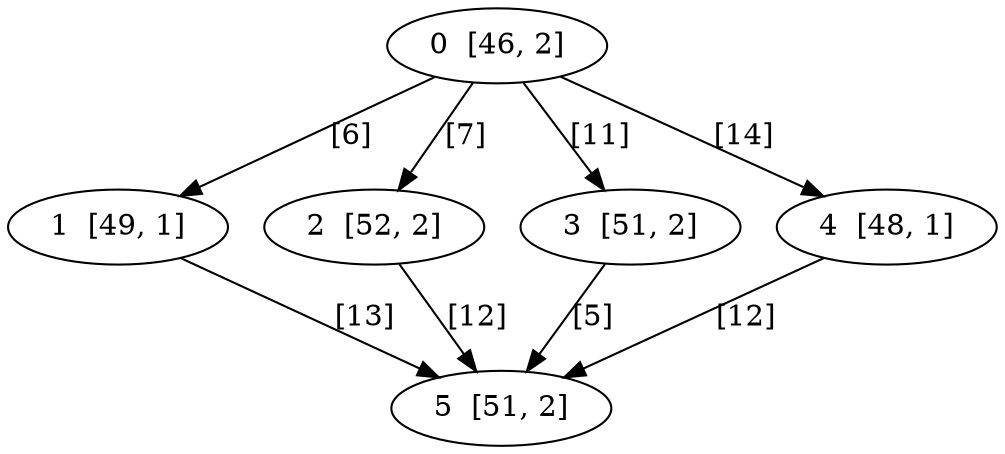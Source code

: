 digraph DAG {
    0  [label="0  [46, 2]"]
    1  [label="1  [49, 1]"]
    2  [label="2  [52, 2]"]
    3  [label="3  [51, 2]"]
    4  [label="4  [48, 1]"]
    5  [label="5  [51, 2]"]

    0 -> 1    [ label = "[6]" ]
    0 -> 2    [ label = "[7]" ]
    0 -> 3    [ label = "[11]" ]
    0 -> 4    [ label = "[14]" ]
    1 -> 5    [ label = "[13]" ]
    2 -> 5    [ label = "[12]" ]
    3 -> 5    [ label = "[5]" ]
    4 -> 5    [ label = "[12]" ]
}
